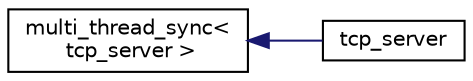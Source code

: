digraph "Graphical Class Hierarchy"
{
  edge [fontname="Helvetica",fontsize="10",labelfontname="Helvetica",labelfontsize="10"];
  node [fontname="Helvetica",fontsize="10",shape=record];
  rankdir="LR";
  Node0 [label="multi_thread_sync\<\l tcp_server \>",height=0.2,width=0.4,color="black", fillcolor="white", style="filled",URL="$classmulti__thread__sync.html"];
  Node0 -> Node1 [dir="back",color="midnightblue",fontsize="10",style="solid",fontname="Helvetica"];
  Node1 [label="tcp_server",height=0.2,width=0.4,color="black", fillcolor="white", style="filled",URL="$classtcp__server.html"];
}
